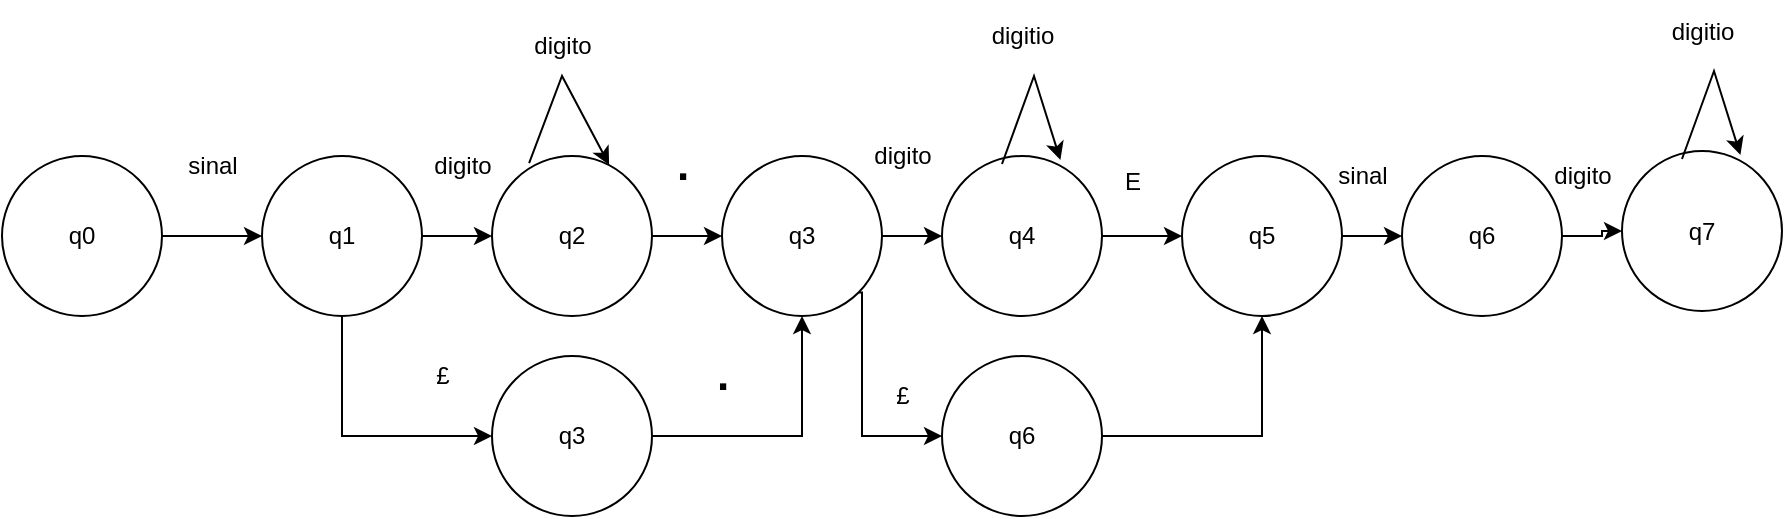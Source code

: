 <mxfile version="21.1.1" type="device">
  <diagram name="Page-1" id="8lPPeUXIzwjiv9ez5Lf2">
    <mxGraphModel dx="1050" dy="597" grid="1" gridSize="10" guides="1" tooltips="1" connect="1" arrows="1" fold="1" page="1" pageScale="1" pageWidth="850" pageHeight="1100" math="0" shadow="0">
      <root>
        <mxCell id="0" />
        <mxCell id="1" parent="0" />
        <mxCell id="zkhmgKBPDhStUmC5xRrW-5" style="edgeStyle=orthogonalEdgeStyle;rounded=0;orthogonalLoop=1;jettySize=auto;html=1;entryX=0;entryY=0.5;entryDx=0;entryDy=0;" edge="1" parent="1" source="zkhmgKBPDhStUmC5xRrW-1" target="zkhmgKBPDhStUmC5xRrW-2">
          <mxGeometry relative="1" as="geometry" />
        </mxCell>
        <mxCell id="zkhmgKBPDhStUmC5xRrW-1" value="q0" style="ellipse;whiteSpace=wrap;html=1;aspect=fixed;" vertex="1" parent="1">
          <mxGeometry x="100" y="290" width="80" height="80" as="geometry" />
        </mxCell>
        <mxCell id="zkhmgKBPDhStUmC5xRrW-7" style="edgeStyle=orthogonalEdgeStyle;rounded=0;orthogonalLoop=1;jettySize=auto;html=1;entryX=0;entryY=0.5;entryDx=0;entryDy=0;" edge="1" parent="1" source="zkhmgKBPDhStUmC5xRrW-2" target="zkhmgKBPDhStUmC5xRrW-3">
          <mxGeometry relative="1" as="geometry" />
        </mxCell>
        <mxCell id="zkhmgKBPDhStUmC5xRrW-10" style="edgeStyle=orthogonalEdgeStyle;rounded=0;orthogonalLoop=1;jettySize=auto;html=1;entryX=0;entryY=0.5;entryDx=0;entryDy=0;" edge="1" parent="1" source="zkhmgKBPDhStUmC5xRrW-2" target="zkhmgKBPDhStUmC5xRrW-9">
          <mxGeometry relative="1" as="geometry">
            <Array as="points">
              <mxPoint x="270" y="430" />
            </Array>
          </mxGeometry>
        </mxCell>
        <mxCell id="zkhmgKBPDhStUmC5xRrW-2" value="q1" style="ellipse;whiteSpace=wrap;html=1;aspect=fixed;" vertex="1" parent="1">
          <mxGeometry x="230" y="290" width="80" height="80" as="geometry" />
        </mxCell>
        <mxCell id="zkhmgKBPDhStUmC5xRrW-13" value="" style="edgeStyle=orthogonalEdgeStyle;rounded=0;orthogonalLoop=1;jettySize=auto;html=1;" edge="1" parent="1" source="zkhmgKBPDhStUmC5xRrW-3" target="zkhmgKBPDhStUmC5xRrW-4">
          <mxGeometry relative="1" as="geometry" />
        </mxCell>
        <mxCell id="zkhmgKBPDhStUmC5xRrW-3" value="q2" style="ellipse;whiteSpace=wrap;html=1;aspect=fixed;" vertex="1" parent="1">
          <mxGeometry x="345" y="290" width="80" height="80" as="geometry" />
        </mxCell>
        <mxCell id="zkhmgKBPDhStUmC5xRrW-18" style="edgeStyle=orthogonalEdgeStyle;rounded=0;orthogonalLoop=1;jettySize=auto;html=1;entryX=0;entryY=0.5;entryDx=0;entryDy=0;" edge="1" parent="1" source="zkhmgKBPDhStUmC5xRrW-4" target="zkhmgKBPDhStUmC5xRrW-17">
          <mxGeometry relative="1" as="geometry" />
        </mxCell>
        <mxCell id="zkhmgKBPDhStUmC5xRrW-39" style="edgeStyle=orthogonalEdgeStyle;rounded=0;orthogonalLoop=1;jettySize=auto;html=1;entryX=0;entryY=0.5;entryDx=0;entryDy=0;exitX=1;exitY=1;exitDx=0;exitDy=0;" edge="1" parent="1" source="zkhmgKBPDhStUmC5xRrW-4" target="zkhmgKBPDhStUmC5xRrW-38">
          <mxGeometry relative="1" as="geometry">
            <Array as="points">
              <mxPoint x="530" y="358" />
              <mxPoint x="530" y="430" />
            </Array>
          </mxGeometry>
        </mxCell>
        <mxCell id="zkhmgKBPDhStUmC5xRrW-4" value="q3" style="ellipse;whiteSpace=wrap;html=1;aspect=fixed;" vertex="1" parent="1">
          <mxGeometry x="460" y="290" width="80" height="80" as="geometry" />
        </mxCell>
        <mxCell id="zkhmgKBPDhStUmC5xRrW-6" value="sinal" style="text;html=1;align=center;verticalAlign=middle;resizable=0;points=[];autosize=1;strokeColor=none;fillColor=none;" vertex="1" parent="1">
          <mxGeometry x="180" y="280" width="50" height="30" as="geometry" />
        </mxCell>
        <mxCell id="zkhmgKBPDhStUmC5xRrW-8" value="digito" style="text;html=1;align=center;verticalAlign=middle;resizable=0;points=[];autosize=1;strokeColor=none;fillColor=none;" vertex="1" parent="1">
          <mxGeometry x="305" y="280" width="50" height="30" as="geometry" />
        </mxCell>
        <mxCell id="zkhmgKBPDhStUmC5xRrW-15" style="edgeStyle=orthogonalEdgeStyle;rounded=0;orthogonalLoop=1;jettySize=auto;html=1;" edge="1" parent="1" source="zkhmgKBPDhStUmC5xRrW-9" target="zkhmgKBPDhStUmC5xRrW-4">
          <mxGeometry relative="1" as="geometry" />
        </mxCell>
        <mxCell id="zkhmgKBPDhStUmC5xRrW-9" value="q3" style="ellipse;whiteSpace=wrap;html=1;aspect=fixed;" vertex="1" parent="1">
          <mxGeometry x="345" y="390" width="80" height="80" as="geometry" />
        </mxCell>
        <mxCell id="zkhmgKBPDhStUmC5xRrW-12" value="£" style="text;html=1;align=center;verticalAlign=middle;resizable=0;points=[];autosize=1;strokeColor=none;fillColor=none;" vertex="1" parent="1">
          <mxGeometry x="305" y="385" width="30" height="30" as="geometry" />
        </mxCell>
        <mxCell id="zkhmgKBPDhStUmC5xRrW-14" value="&lt;b style=&quot;border-color: var(--border-color); font-size: 22px;&quot;&gt;.&lt;/b&gt;" style="text;html=1;align=center;verticalAlign=middle;resizable=0;points=[];autosize=1;strokeColor=none;fillColor=none;" vertex="1" parent="1">
          <mxGeometry x="425" y="275" width="30" height="40" as="geometry" />
        </mxCell>
        <mxCell id="zkhmgKBPDhStUmC5xRrW-16" value="&lt;b style=&quot;font-size: 22px;&quot;&gt;.&lt;/b&gt;" style="text;html=1;align=center;verticalAlign=middle;resizable=0;points=[];autosize=1;strokeColor=none;fillColor=none;" vertex="1" parent="1">
          <mxGeometry x="445" y="380" width="30" height="40" as="geometry" />
        </mxCell>
        <mxCell id="zkhmgKBPDhStUmC5xRrW-28" style="edgeStyle=orthogonalEdgeStyle;rounded=0;orthogonalLoop=1;jettySize=auto;html=1;" edge="1" parent="1" source="zkhmgKBPDhStUmC5xRrW-17" target="zkhmgKBPDhStUmC5xRrW-27">
          <mxGeometry relative="1" as="geometry" />
        </mxCell>
        <mxCell id="zkhmgKBPDhStUmC5xRrW-17" value="q4" style="ellipse;whiteSpace=wrap;html=1;aspect=fixed;" vertex="1" parent="1">
          <mxGeometry x="570" y="290" width="80" height="80" as="geometry" />
        </mxCell>
        <mxCell id="zkhmgKBPDhStUmC5xRrW-19" value="digito" style="text;html=1;align=center;verticalAlign=middle;resizable=0;points=[];autosize=1;strokeColor=none;fillColor=none;" vertex="1" parent="1">
          <mxGeometry x="525" y="275" width="50" height="30" as="geometry" />
        </mxCell>
        <mxCell id="zkhmgKBPDhStUmC5xRrW-20" value="" style="endArrow=classic;html=1;rounded=0;exitX=0.232;exitY=0.045;exitDx=0;exitDy=0;exitPerimeter=0;entryX=0.732;entryY=0.055;entryDx=0;entryDy=0;entryPerimeter=0;" edge="1" parent="1" source="zkhmgKBPDhStUmC5xRrW-3" target="zkhmgKBPDhStUmC5xRrW-3">
          <mxGeometry width="50" height="50" relative="1" as="geometry">
            <mxPoint x="400" y="340" as="sourcePoint" />
            <mxPoint x="450" y="290" as="targetPoint" />
            <Array as="points">
              <mxPoint x="380" y="250" />
            </Array>
          </mxGeometry>
        </mxCell>
        <mxCell id="zkhmgKBPDhStUmC5xRrW-21" value="digito" style="text;html=1;align=center;verticalAlign=middle;resizable=0;points=[];autosize=1;strokeColor=none;fillColor=none;" vertex="1" parent="1">
          <mxGeometry x="355" y="220" width="50" height="30" as="geometry" />
        </mxCell>
        <mxCell id="zkhmgKBPDhStUmC5xRrW-22" value="" style="endArrow=classic;html=1;rounded=0;exitX=0.232;exitY=0.045;exitDx=0;exitDy=0;exitPerimeter=0;entryX=0.74;entryY=0.025;entryDx=0;entryDy=0;entryPerimeter=0;" edge="1" parent="1" target="zkhmgKBPDhStUmC5xRrW-17">
          <mxGeometry width="50" height="50" relative="1" as="geometry">
            <mxPoint x="600" y="294" as="sourcePoint" />
            <mxPoint x="640" y="294" as="targetPoint" />
            <Array as="points">
              <mxPoint x="616" y="250" />
            </Array>
          </mxGeometry>
        </mxCell>
        <mxCell id="zkhmgKBPDhStUmC5xRrW-25" value="digitio" style="text;html=1;align=center;verticalAlign=middle;resizable=0;points=[];autosize=1;strokeColor=none;fillColor=none;" vertex="1" parent="1">
          <mxGeometry x="585" y="215" width="50" height="30" as="geometry" />
        </mxCell>
        <mxCell id="zkhmgKBPDhStUmC5xRrW-31" style="edgeStyle=orthogonalEdgeStyle;rounded=0;orthogonalLoop=1;jettySize=auto;html=1;entryX=0;entryY=0.5;entryDx=0;entryDy=0;" edge="1" parent="1" source="zkhmgKBPDhStUmC5xRrW-27" target="zkhmgKBPDhStUmC5xRrW-30">
          <mxGeometry relative="1" as="geometry" />
        </mxCell>
        <mxCell id="zkhmgKBPDhStUmC5xRrW-27" value="q5" style="ellipse;whiteSpace=wrap;html=1;aspect=fixed;" vertex="1" parent="1">
          <mxGeometry x="690" y="290" width="80" height="80" as="geometry" />
        </mxCell>
        <mxCell id="zkhmgKBPDhStUmC5xRrW-29" value="E" style="text;html=1;align=center;verticalAlign=middle;resizable=0;points=[];autosize=1;strokeColor=none;fillColor=none;" vertex="1" parent="1">
          <mxGeometry x="650" y="287.5" width="30" height="30" as="geometry" />
        </mxCell>
        <mxCell id="zkhmgKBPDhStUmC5xRrW-36" style="edgeStyle=orthogonalEdgeStyle;rounded=0;orthogonalLoop=1;jettySize=auto;html=1;" edge="1" parent="1" source="zkhmgKBPDhStUmC5xRrW-30" target="zkhmgKBPDhStUmC5xRrW-33">
          <mxGeometry relative="1" as="geometry" />
        </mxCell>
        <mxCell id="zkhmgKBPDhStUmC5xRrW-30" value="q6" style="ellipse;whiteSpace=wrap;html=1;aspect=fixed;" vertex="1" parent="1">
          <mxGeometry x="800" y="290" width="80" height="80" as="geometry" />
        </mxCell>
        <mxCell id="zkhmgKBPDhStUmC5xRrW-32" value="sinal" style="text;html=1;align=center;verticalAlign=middle;resizable=0;points=[];autosize=1;strokeColor=none;fillColor=none;" vertex="1" parent="1">
          <mxGeometry x="755" y="285" width="50" height="30" as="geometry" />
        </mxCell>
        <mxCell id="zkhmgKBPDhStUmC5xRrW-33" value="q7" style="ellipse;whiteSpace=wrap;html=1;aspect=fixed;" vertex="1" parent="1">
          <mxGeometry x="910" y="287.5" width="80" height="80" as="geometry" />
        </mxCell>
        <mxCell id="zkhmgKBPDhStUmC5xRrW-34" value="" style="endArrow=classic;html=1;rounded=0;exitX=0.232;exitY=0.045;exitDx=0;exitDy=0;exitPerimeter=0;entryX=0.74;entryY=0.025;entryDx=0;entryDy=0;entryPerimeter=0;" edge="1" parent="1" target="zkhmgKBPDhStUmC5xRrW-33">
          <mxGeometry width="50" height="50" relative="1" as="geometry">
            <mxPoint x="940" y="291.5" as="sourcePoint" />
            <mxPoint x="980" y="291.5" as="targetPoint" />
            <Array as="points">
              <mxPoint x="956" y="247.5" />
            </Array>
          </mxGeometry>
        </mxCell>
        <mxCell id="zkhmgKBPDhStUmC5xRrW-35" value="digitio" style="text;html=1;align=center;verticalAlign=middle;resizable=0;points=[];autosize=1;strokeColor=none;fillColor=none;" vertex="1" parent="1">
          <mxGeometry x="925" y="212.5" width="50" height="30" as="geometry" />
        </mxCell>
        <mxCell id="zkhmgKBPDhStUmC5xRrW-37" value="digito" style="text;html=1;align=center;verticalAlign=middle;resizable=0;points=[];autosize=1;strokeColor=none;fillColor=none;" vertex="1" parent="1">
          <mxGeometry x="865" y="285" width="50" height="30" as="geometry" />
        </mxCell>
        <mxCell id="zkhmgKBPDhStUmC5xRrW-41" style="edgeStyle=orthogonalEdgeStyle;rounded=0;orthogonalLoop=1;jettySize=auto;html=1;" edge="1" parent="1" source="zkhmgKBPDhStUmC5xRrW-38" target="zkhmgKBPDhStUmC5xRrW-27">
          <mxGeometry relative="1" as="geometry" />
        </mxCell>
        <mxCell id="zkhmgKBPDhStUmC5xRrW-38" value="q6" style="ellipse;whiteSpace=wrap;html=1;aspect=fixed;" vertex="1" parent="1">
          <mxGeometry x="570" y="390" width="80" height="80" as="geometry" />
        </mxCell>
        <mxCell id="zkhmgKBPDhStUmC5xRrW-40" value="£" style="text;html=1;align=center;verticalAlign=middle;resizable=0;points=[];autosize=1;strokeColor=none;fillColor=none;" vertex="1" parent="1">
          <mxGeometry x="535" y="395" width="30" height="30" as="geometry" />
        </mxCell>
      </root>
    </mxGraphModel>
  </diagram>
</mxfile>
